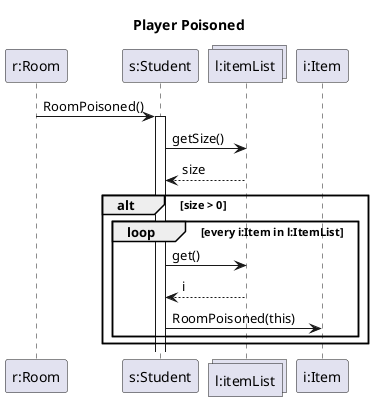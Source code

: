 @startuml player_poisoned

title Player Poisoned
participant "r:Room" as r
participant "s:Student" as s
collections "l:itemList" as il
participant "i:Item" as i

r -> s : RoomPoisoned()
activate s
    s -> il : getSize()
    il --> s : size
    alt size > 0
        loop every i:Item in l:ItemList
            s -> il : get()
            il --> s : i
            s -> i : RoomPoisoned(this)
        end
    end

@enduml
